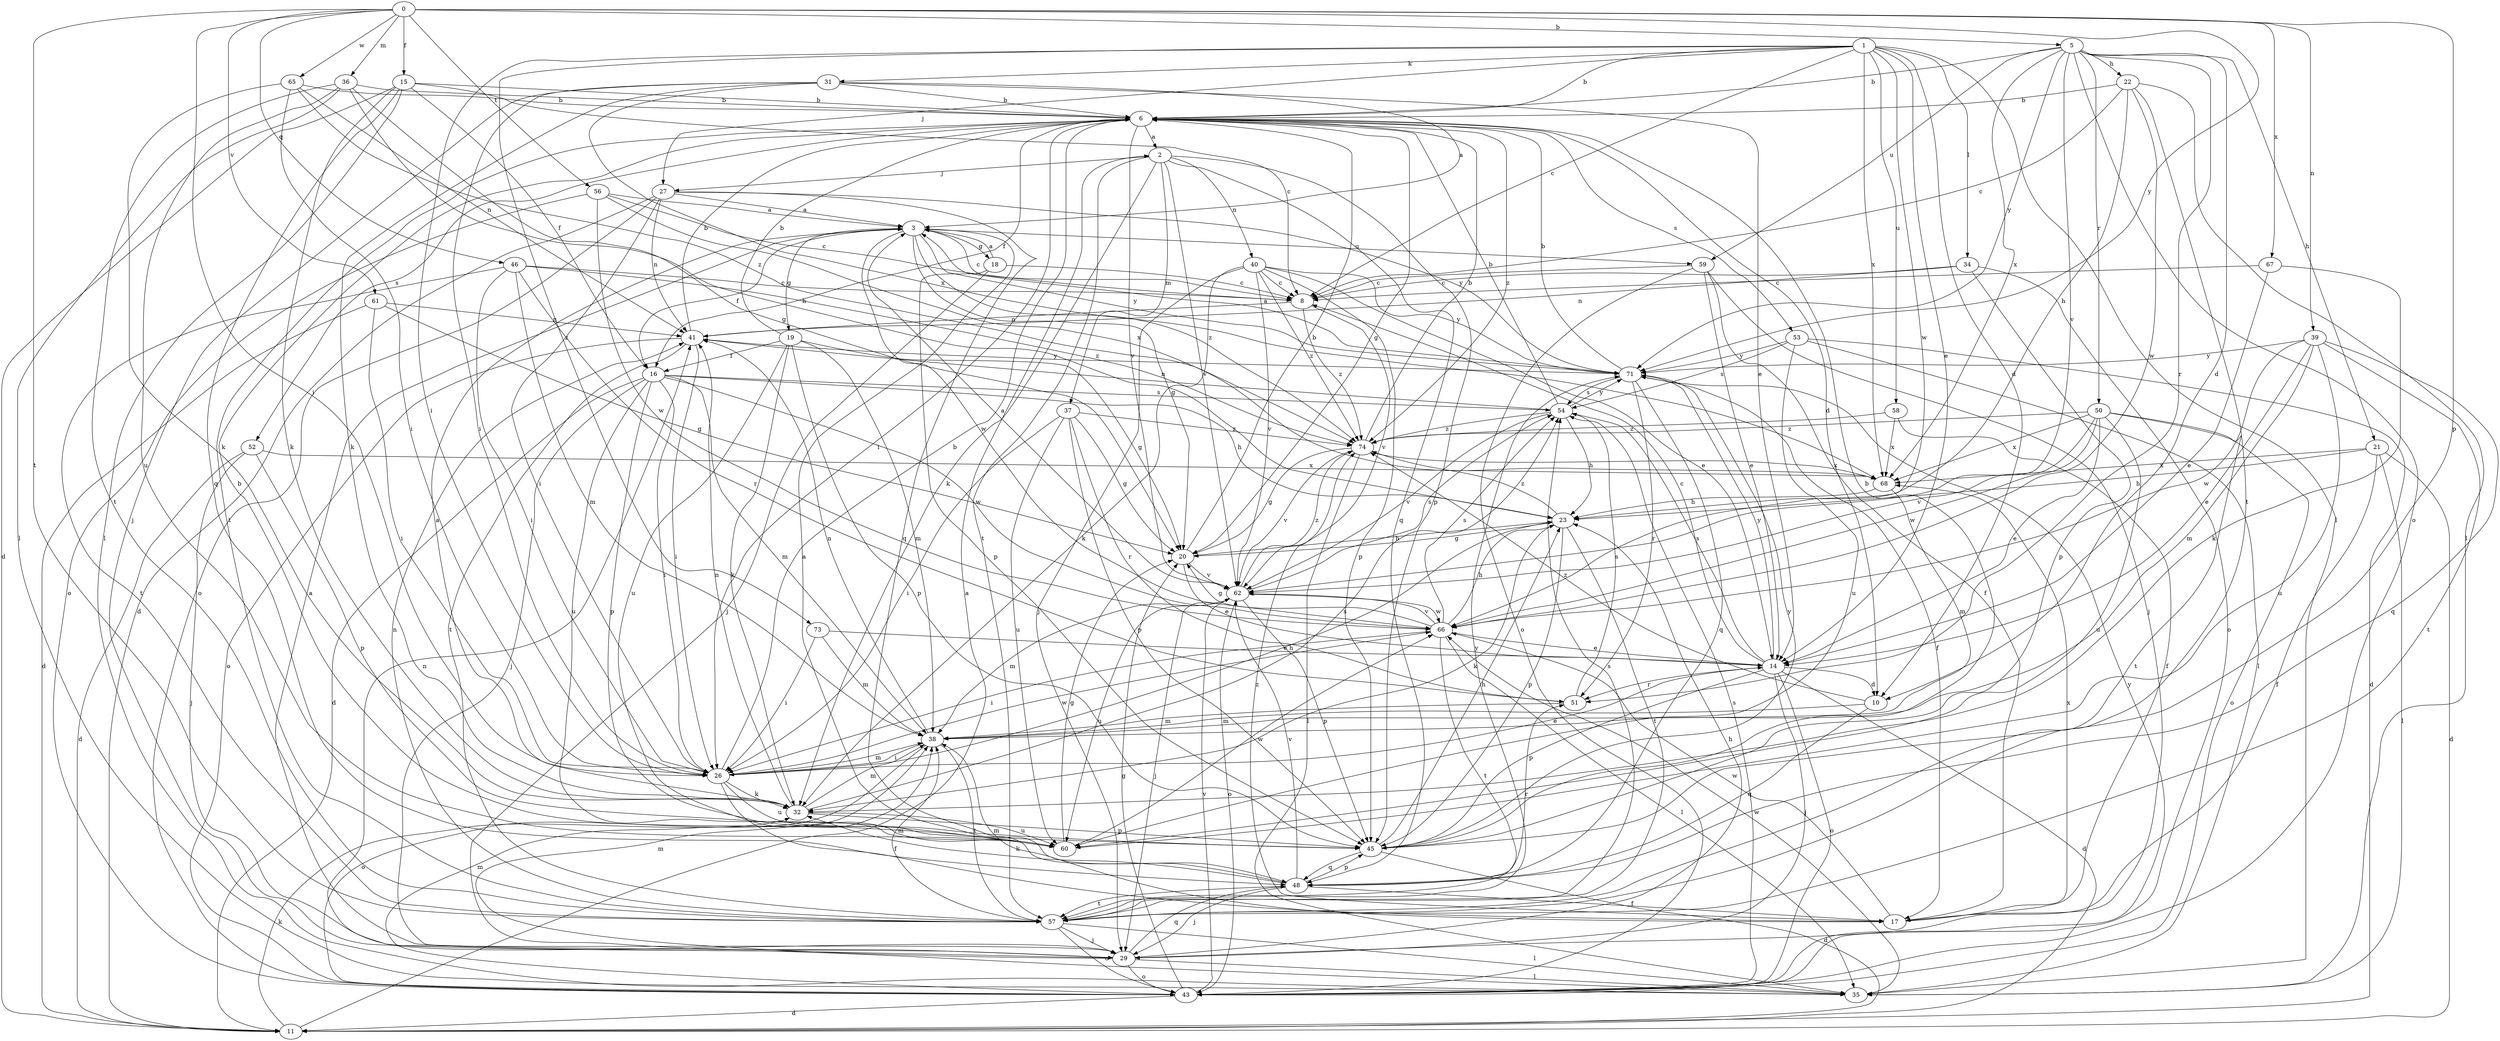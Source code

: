 strict digraph  {
0;
1;
2;
3;
5;
6;
8;
10;
11;
14;
15;
16;
17;
18;
19;
20;
21;
22;
23;
26;
27;
29;
31;
32;
34;
35;
36;
37;
38;
39;
40;
41;
43;
45;
46;
48;
50;
51;
52;
53;
54;
56;
57;
58;
59;
60;
61;
62;
65;
66;
67;
68;
71;
73;
74;
0 -> 5  [label=b];
0 -> 15  [label=f];
0 -> 26  [label=i];
0 -> 36  [label=m];
0 -> 39  [label=n];
0 -> 45  [label=p];
0 -> 46  [label=q];
0 -> 56  [label=t];
0 -> 57  [label=t];
0 -> 61  [label=v];
0 -> 65  [label=w];
0 -> 67  [label=x];
0 -> 71  [label=y];
1 -> 6  [label=b];
1 -> 8  [label=c];
1 -> 10  [label=d];
1 -> 14  [label=e];
1 -> 26  [label=i];
1 -> 27  [label=j];
1 -> 31  [label=k];
1 -> 34  [label=l];
1 -> 35  [label=l];
1 -> 58  [label=u];
1 -> 66  [label=w];
1 -> 68  [label=x];
1 -> 73  [label=z];
2 -> 27  [label=j];
2 -> 32  [label=k];
2 -> 37  [label=m];
2 -> 40  [label=n];
2 -> 45  [label=p];
2 -> 48  [label=q];
2 -> 57  [label=t];
2 -> 62  [label=v];
3 -> 8  [label=c];
3 -> 16  [label=f];
3 -> 18  [label=g];
3 -> 19  [label=g];
3 -> 20  [label=g];
3 -> 59  [label=u];
3 -> 66  [label=w];
3 -> 71  [label=y];
3 -> 74  [label=z];
5 -> 6  [label=b];
5 -> 10  [label=d];
5 -> 21  [label=h];
5 -> 22  [label=h];
5 -> 43  [label=o];
5 -> 50  [label=r];
5 -> 51  [label=r];
5 -> 59  [label=u];
5 -> 62  [label=v];
5 -> 68  [label=x];
5 -> 71  [label=y];
6 -> 2  [label=a];
6 -> 10  [label=d];
6 -> 16  [label=f];
6 -> 20  [label=g];
6 -> 26  [label=i];
6 -> 52  [label=s];
6 -> 53  [label=s];
6 -> 57  [label=t];
6 -> 62  [label=v];
6 -> 74  [label=z];
8 -> 41  [label=n];
8 -> 62  [label=v];
8 -> 74  [label=z];
10 -> 38  [label=m];
10 -> 48  [label=q];
10 -> 74  [label=z];
11 -> 2  [label=a];
11 -> 32  [label=k];
14 -> 8  [label=c];
14 -> 10  [label=d];
14 -> 11  [label=d];
14 -> 29  [label=j];
14 -> 43  [label=o];
14 -> 45  [label=p];
14 -> 51  [label=r];
14 -> 54  [label=s];
14 -> 71  [label=y];
15 -> 6  [label=b];
15 -> 8  [label=c];
15 -> 11  [label=d];
15 -> 16  [label=f];
15 -> 32  [label=k];
15 -> 35  [label=l];
15 -> 48  [label=q];
16 -> 11  [label=d];
16 -> 23  [label=h];
16 -> 26  [label=i];
16 -> 29  [label=j];
16 -> 38  [label=m];
16 -> 45  [label=p];
16 -> 54  [label=s];
16 -> 60  [label=u];
16 -> 66  [label=w];
17 -> 38  [label=m];
17 -> 66  [label=w];
17 -> 68  [label=x];
17 -> 74  [label=z];
18 -> 3  [label=a];
18 -> 8  [label=c];
18 -> 29  [label=j];
18 -> 45  [label=p];
19 -> 6  [label=b];
19 -> 16  [label=f];
19 -> 20  [label=g];
19 -> 32  [label=k];
19 -> 38  [label=m];
19 -> 45  [label=p];
19 -> 60  [label=u];
20 -> 6  [label=b];
20 -> 14  [label=e];
20 -> 23  [label=h];
20 -> 62  [label=v];
21 -> 11  [label=d];
21 -> 17  [label=f];
21 -> 23  [label=h];
21 -> 35  [label=l];
21 -> 68  [label=x];
22 -> 6  [label=b];
22 -> 8  [label=c];
22 -> 23  [label=h];
22 -> 35  [label=l];
22 -> 57  [label=t];
22 -> 66  [label=w];
23 -> 20  [label=g];
23 -> 32  [label=k];
23 -> 45  [label=p];
23 -> 57  [label=t];
23 -> 74  [label=z];
26 -> 6  [label=b];
26 -> 14  [label=e];
26 -> 17  [label=f];
26 -> 23  [label=h];
26 -> 32  [label=k];
26 -> 38  [label=m];
26 -> 60  [label=u];
26 -> 66  [label=w];
27 -> 3  [label=a];
27 -> 11  [label=d];
27 -> 26  [label=i];
27 -> 41  [label=n];
27 -> 43  [label=o];
27 -> 48  [label=q];
27 -> 71  [label=y];
29 -> 3  [label=a];
29 -> 23  [label=h];
29 -> 35  [label=l];
29 -> 38  [label=m];
29 -> 43  [label=o];
29 -> 48  [label=q];
31 -> 3  [label=a];
31 -> 6  [label=b];
31 -> 14  [label=e];
31 -> 26  [label=i];
31 -> 29  [label=j];
31 -> 32  [label=k];
31 -> 68  [label=x];
32 -> 3  [label=a];
32 -> 38  [label=m];
32 -> 41  [label=n];
32 -> 45  [label=p];
32 -> 54  [label=s];
32 -> 60  [label=u];
34 -> 8  [label=c];
34 -> 41  [label=n];
34 -> 43  [label=o];
34 -> 45  [label=p];
35 -> 41  [label=n];
35 -> 66  [label=w];
36 -> 6  [label=b];
36 -> 20  [label=g];
36 -> 23  [label=h];
36 -> 35  [label=l];
36 -> 57  [label=t];
36 -> 60  [label=u];
37 -> 20  [label=g];
37 -> 26  [label=i];
37 -> 45  [label=p];
37 -> 51  [label=r];
37 -> 60  [label=u];
37 -> 74  [label=z];
38 -> 26  [label=i];
38 -> 41  [label=n];
38 -> 43  [label=o];
38 -> 57  [label=t];
39 -> 14  [label=e];
39 -> 38  [label=m];
39 -> 48  [label=q];
39 -> 57  [label=t];
39 -> 60  [label=u];
39 -> 66  [label=w];
39 -> 71  [label=y];
40 -> 8  [label=c];
40 -> 14  [label=e];
40 -> 29  [label=j];
40 -> 32  [label=k];
40 -> 45  [label=p];
40 -> 62  [label=v];
40 -> 71  [label=y];
40 -> 74  [label=z];
41 -> 6  [label=b];
41 -> 26  [label=i];
41 -> 43  [label=o];
41 -> 57  [label=t];
41 -> 71  [label=y];
43 -> 11  [label=d];
43 -> 20  [label=g];
43 -> 38  [label=m];
43 -> 54  [label=s];
43 -> 62  [label=v];
43 -> 71  [label=y];
45 -> 6  [label=b];
45 -> 11  [label=d];
45 -> 23  [label=h];
45 -> 48  [label=q];
45 -> 71  [label=y];
46 -> 8  [label=c];
46 -> 26  [label=i];
46 -> 38  [label=m];
46 -> 51  [label=r];
46 -> 57  [label=t];
46 -> 74  [label=z];
48 -> 3  [label=a];
48 -> 17  [label=f];
48 -> 29  [label=j];
48 -> 32  [label=k];
48 -> 45  [label=p];
48 -> 51  [label=r];
48 -> 57  [label=t];
48 -> 62  [label=v];
50 -> 14  [label=e];
50 -> 43  [label=o];
50 -> 57  [label=t];
50 -> 60  [label=u];
50 -> 62  [label=v];
50 -> 66  [label=w];
50 -> 68  [label=x];
50 -> 74  [label=z];
51 -> 38  [label=m];
51 -> 54  [label=s];
52 -> 11  [label=d];
52 -> 29  [label=j];
52 -> 45  [label=p];
52 -> 68  [label=x];
53 -> 11  [label=d];
53 -> 35  [label=l];
53 -> 54  [label=s];
53 -> 60  [label=u];
53 -> 71  [label=y];
54 -> 6  [label=b];
54 -> 23  [label=h];
54 -> 41  [label=n];
54 -> 62  [label=v];
54 -> 71  [label=y];
54 -> 74  [label=z];
56 -> 3  [label=a];
56 -> 8  [label=c];
56 -> 43  [label=o];
56 -> 66  [label=w];
56 -> 68  [label=x];
57 -> 29  [label=j];
57 -> 35  [label=l];
57 -> 38  [label=m];
57 -> 41  [label=n];
57 -> 43  [label=o];
57 -> 54  [label=s];
57 -> 71  [label=y];
58 -> 17  [label=f];
58 -> 68  [label=x];
58 -> 74  [label=z];
59 -> 8  [label=c];
59 -> 14  [label=e];
59 -> 17  [label=f];
59 -> 29  [label=j];
59 -> 43  [label=o];
60 -> 6  [label=b];
60 -> 20  [label=g];
60 -> 66  [label=w];
61 -> 11  [label=d];
61 -> 20  [label=g];
61 -> 26  [label=i];
61 -> 41  [label=n];
62 -> 3  [label=a];
62 -> 29  [label=j];
62 -> 38  [label=m];
62 -> 43  [label=o];
62 -> 45  [label=p];
62 -> 54  [label=s];
62 -> 60  [label=u];
62 -> 66  [label=w];
62 -> 74  [label=z];
65 -> 6  [label=b];
65 -> 26  [label=i];
65 -> 32  [label=k];
65 -> 41  [label=n];
65 -> 74  [label=z];
66 -> 14  [label=e];
66 -> 20  [label=g];
66 -> 23  [label=h];
66 -> 26  [label=i];
66 -> 35  [label=l];
66 -> 54  [label=s];
66 -> 57  [label=t];
66 -> 62  [label=v];
67 -> 8  [label=c];
67 -> 14  [label=e];
67 -> 32  [label=k];
68 -> 23  [label=h];
68 -> 38  [label=m];
71 -> 3  [label=a];
71 -> 6  [label=b];
71 -> 17  [label=f];
71 -> 48  [label=q];
71 -> 51  [label=r];
71 -> 54  [label=s];
73 -> 14  [label=e];
73 -> 26  [label=i];
73 -> 38  [label=m];
74 -> 6  [label=b];
74 -> 20  [label=g];
74 -> 35  [label=l];
74 -> 62  [label=v];
74 -> 68  [label=x];
}
